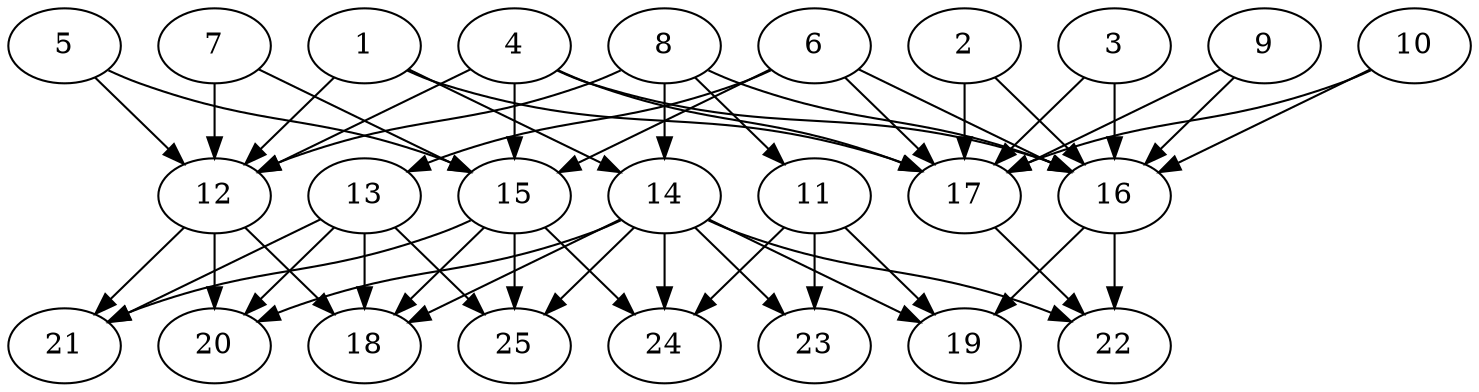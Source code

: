 // DAG automatically generated by daggen at Thu Oct  3 14:00:39 2019
// ./daggen --dot -n 25 --ccr 0.5 --fat 0.7 --regular 0.7 --density 0.7 --mindata 5242880 --maxdata 52428800 
digraph G {
  1 [size="93556736", alpha="0.02", expect_size="46778368"] 
  1 -> 12 [size ="46778368"]
  1 -> 14 [size ="46778368"]
  1 -> 17 [size ="46778368"]
  2 [size="49606656", alpha="0.04", expect_size="24803328"] 
  2 -> 16 [size ="24803328"]
  2 -> 17 [size ="24803328"]
  3 [size="18106368", alpha="0.11", expect_size="9053184"] 
  3 -> 16 [size ="9053184"]
  3 -> 17 [size ="9053184"]
  4 [size="28628992", alpha="0.18", expect_size="14314496"] 
  4 -> 12 [size ="14314496"]
  4 -> 15 [size ="14314496"]
  4 -> 16 [size ="14314496"]
  4 -> 17 [size ="14314496"]
  5 [size="12089344", alpha="0.06", expect_size="6044672"] 
  5 -> 12 [size ="6044672"]
  5 -> 15 [size ="6044672"]
  6 [size="41512960", alpha="0.05", expect_size="20756480"] 
  6 -> 13 [size ="20756480"]
  6 -> 15 [size ="20756480"]
  6 -> 16 [size ="20756480"]
  6 -> 17 [size ="20756480"]
  7 [size="31037440", alpha="0.12", expect_size="15518720"] 
  7 -> 12 [size ="15518720"]
  7 -> 15 [size ="15518720"]
  8 [size="32315392", alpha="0.15", expect_size="16157696"] 
  8 -> 11 [size ="16157696"]
  8 -> 12 [size ="16157696"]
  8 -> 14 [size ="16157696"]
  8 -> 16 [size ="16157696"]
  9 [size="30724096", alpha="0.13", expect_size="15362048"] 
  9 -> 16 [size ="15362048"]
  9 -> 17 [size ="15362048"]
  10 [size="12097536", alpha="0.17", expect_size="6048768"] 
  10 -> 16 [size ="6048768"]
  10 -> 17 [size ="6048768"]
  11 [size="74033152", alpha="0.06", expect_size="37016576"] 
  11 -> 19 [size ="37016576"]
  11 -> 23 [size ="37016576"]
  11 -> 24 [size ="37016576"]
  12 [size="85334016", alpha="0.18", expect_size="42667008"] 
  12 -> 18 [size ="42667008"]
  12 -> 20 [size ="42667008"]
  12 -> 21 [size ="42667008"]
  13 [size="102469632", alpha="0.02", expect_size="51234816"] 
  13 -> 18 [size ="51234816"]
  13 -> 20 [size ="51234816"]
  13 -> 21 [size ="51234816"]
  13 -> 25 [size ="51234816"]
  14 [size="57759744", alpha="0.16", expect_size="28879872"] 
  14 -> 18 [size ="28879872"]
  14 -> 19 [size ="28879872"]
  14 -> 20 [size ="28879872"]
  14 -> 22 [size ="28879872"]
  14 -> 23 [size ="28879872"]
  14 -> 24 [size ="28879872"]
  14 -> 25 [size ="28879872"]
  15 [size="47251456", alpha="0.16", expect_size="23625728"] 
  15 -> 18 [size ="23625728"]
  15 -> 21 [size ="23625728"]
  15 -> 24 [size ="23625728"]
  15 -> 25 [size ="23625728"]
  16 [size="74057728", alpha="0.01", expect_size="37028864"] 
  16 -> 19 [size ="37028864"]
  16 -> 22 [size ="37028864"]
  17 [size="97605632", alpha="0.01", expect_size="48802816"] 
  17 -> 22 [size ="48802816"]
  18 [size="61472768", alpha="0.17", expect_size="30736384"] 
  19 [size="37240832", alpha="0.09", expect_size="18620416"] 
  20 [size="99588096", alpha="0.18", expect_size="49794048"] 
  21 [size="84574208", alpha="0.04", expect_size="42287104"] 
  22 [size="19578880", alpha="0.18", expect_size="9789440"] 
  23 [size="11597824", alpha="0.14", expect_size="5798912"] 
  24 [size="21090304", alpha="0.14", expect_size="10545152"] 
  25 [size="97333248", alpha="0.14", expect_size="48666624"] 
}
